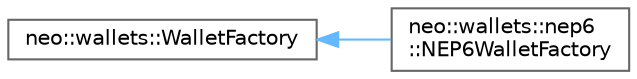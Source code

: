 digraph "Graphical Class Hierarchy"
{
 // LATEX_PDF_SIZE
  bgcolor="transparent";
  edge [fontname=Helvetica,fontsize=10,labelfontname=Helvetica,labelfontsize=10];
  node [fontname=Helvetica,fontsize=10,shape=box,height=0.2,width=0.4];
  rankdir="LR";
  Node0 [id="Node000000",label="neo::wallets::WalletFactory",height=0.2,width=0.4,color="grey40", fillcolor="white", style="filled",URL="$classneo_1_1wallets_1_1_wallet_factory.html",tooltip="Interface for wallet factories."];
  Node0 -> Node1 [id="edge315_Node000000_Node000001",dir="back",color="steelblue1",style="solid",tooltip=" "];
  Node1 [id="Node000001",label="neo::wallets::nep6\l::NEP6WalletFactory",height=0.2,width=0.4,color="grey40", fillcolor="white", style="filled",URL="$classneo_1_1wallets_1_1nep6_1_1_n_e_p6_wallet_factory.html",tooltip="Factory for creating NEP6 wallets."];
}
